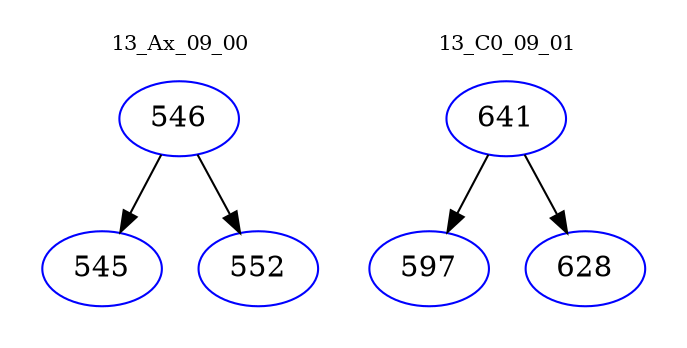 digraph{
subgraph cluster_0 {
color = white
label = "13_Ax_09_00";
fontsize=10;
T0_546 [label="546", color="blue"]
T0_546 -> T0_545 [color="black"]
T0_545 [label="545", color="blue"]
T0_546 -> T0_552 [color="black"]
T0_552 [label="552", color="blue"]
}
subgraph cluster_1 {
color = white
label = "13_C0_09_01";
fontsize=10;
T1_641 [label="641", color="blue"]
T1_641 -> T1_597 [color="black"]
T1_597 [label="597", color="blue"]
T1_641 -> T1_628 [color="black"]
T1_628 [label="628", color="blue"]
}
}
